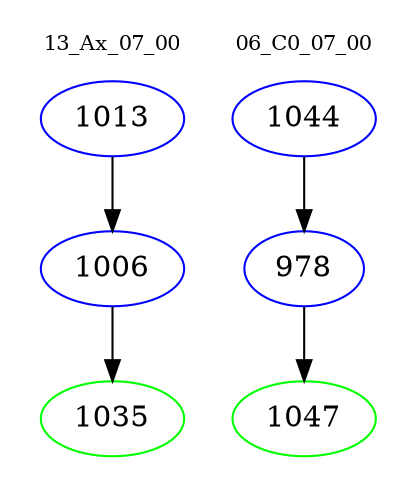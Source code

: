 digraph{
subgraph cluster_0 {
color = white
label = "13_Ax_07_00";
fontsize=10;
T0_1013 [label="1013", color="blue"]
T0_1013 -> T0_1006 [color="black"]
T0_1006 [label="1006", color="blue"]
T0_1006 -> T0_1035 [color="black"]
T0_1035 [label="1035", color="green"]
}
subgraph cluster_1 {
color = white
label = "06_C0_07_00";
fontsize=10;
T1_1044 [label="1044", color="blue"]
T1_1044 -> T1_978 [color="black"]
T1_978 [label="978", color="blue"]
T1_978 -> T1_1047 [color="black"]
T1_1047 [label="1047", color="green"]
}
}
